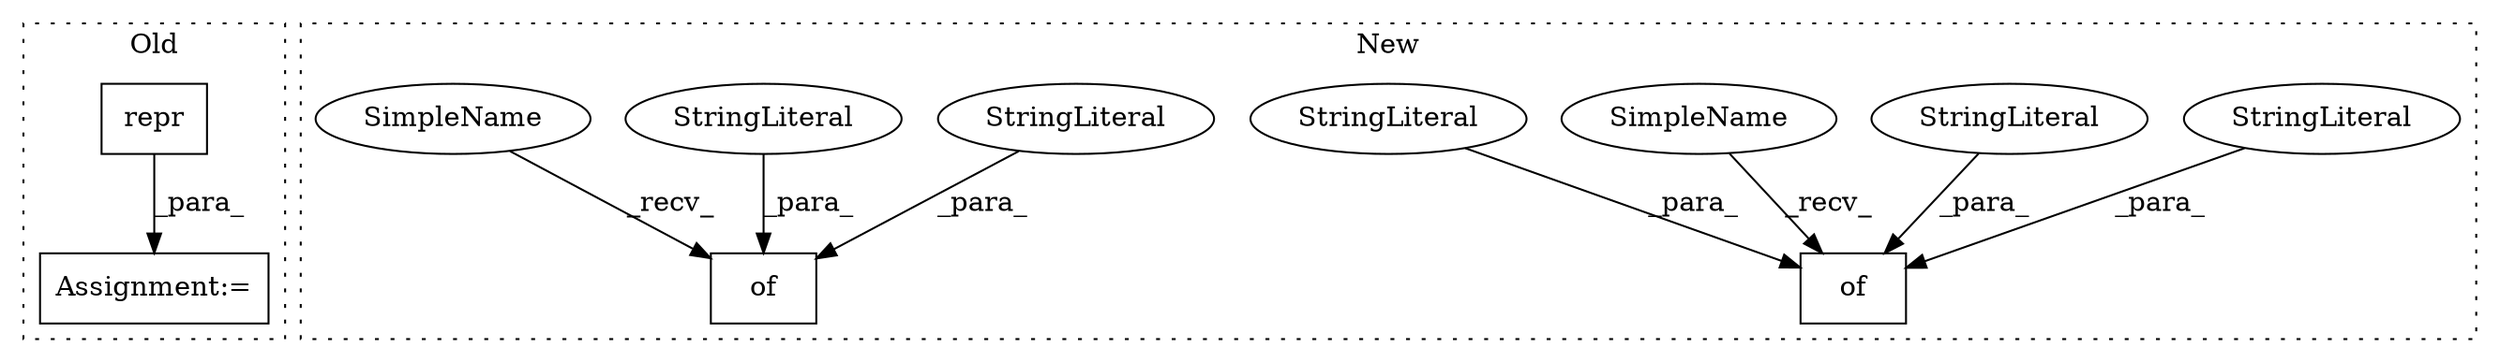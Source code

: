 digraph G {
subgraph cluster0 {
1 [label="repr" a="32" s="2495,2503" l="5,1" shape="box"];
3 [label="Assignment:=" a="7" s="2493" l="2" shape="box"];
label = "Old";
style="dotted";
}
subgraph cluster1 {
2 [label="of" a="32" s="2696,2798" l="3,1" shape="box"];
4 [label="of" a="32" s="2432,2470" l="3,1" shape="box"];
5 [label="StringLiteral" a="45" s="2462" l="8" shape="ellipse"];
6 [label="StringLiteral" a="45" s="2454" l="7" shape="ellipse"];
7 [label="StringLiteral" a="45" s="2435" l="8" shape="ellipse"];
8 [label="StringLiteral" a="45" s="2731" l="15" shape="ellipse"];
9 [label="StringLiteral" a="45" s="2699" l="12" shape="ellipse"];
10 [label="SimpleName" a="42" s="2692" l="3" shape="ellipse"];
11 [label="SimpleName" a="42" s="2428" l="3" shape="ellipse"];
label = "New";
style="dotted";
}
1 -> 3 [label="_para_"];
5 -> 4 [label="_para_"];
6 -> 4 [label="_para_"];
7 -> 4 [label="_para_"];
8 -> 2 [label="_para_"];
9 -> 2 [label="_para_"];
10 -> 2 [label="_recv_"];
11 -> 4 [label="_recv_"];
}